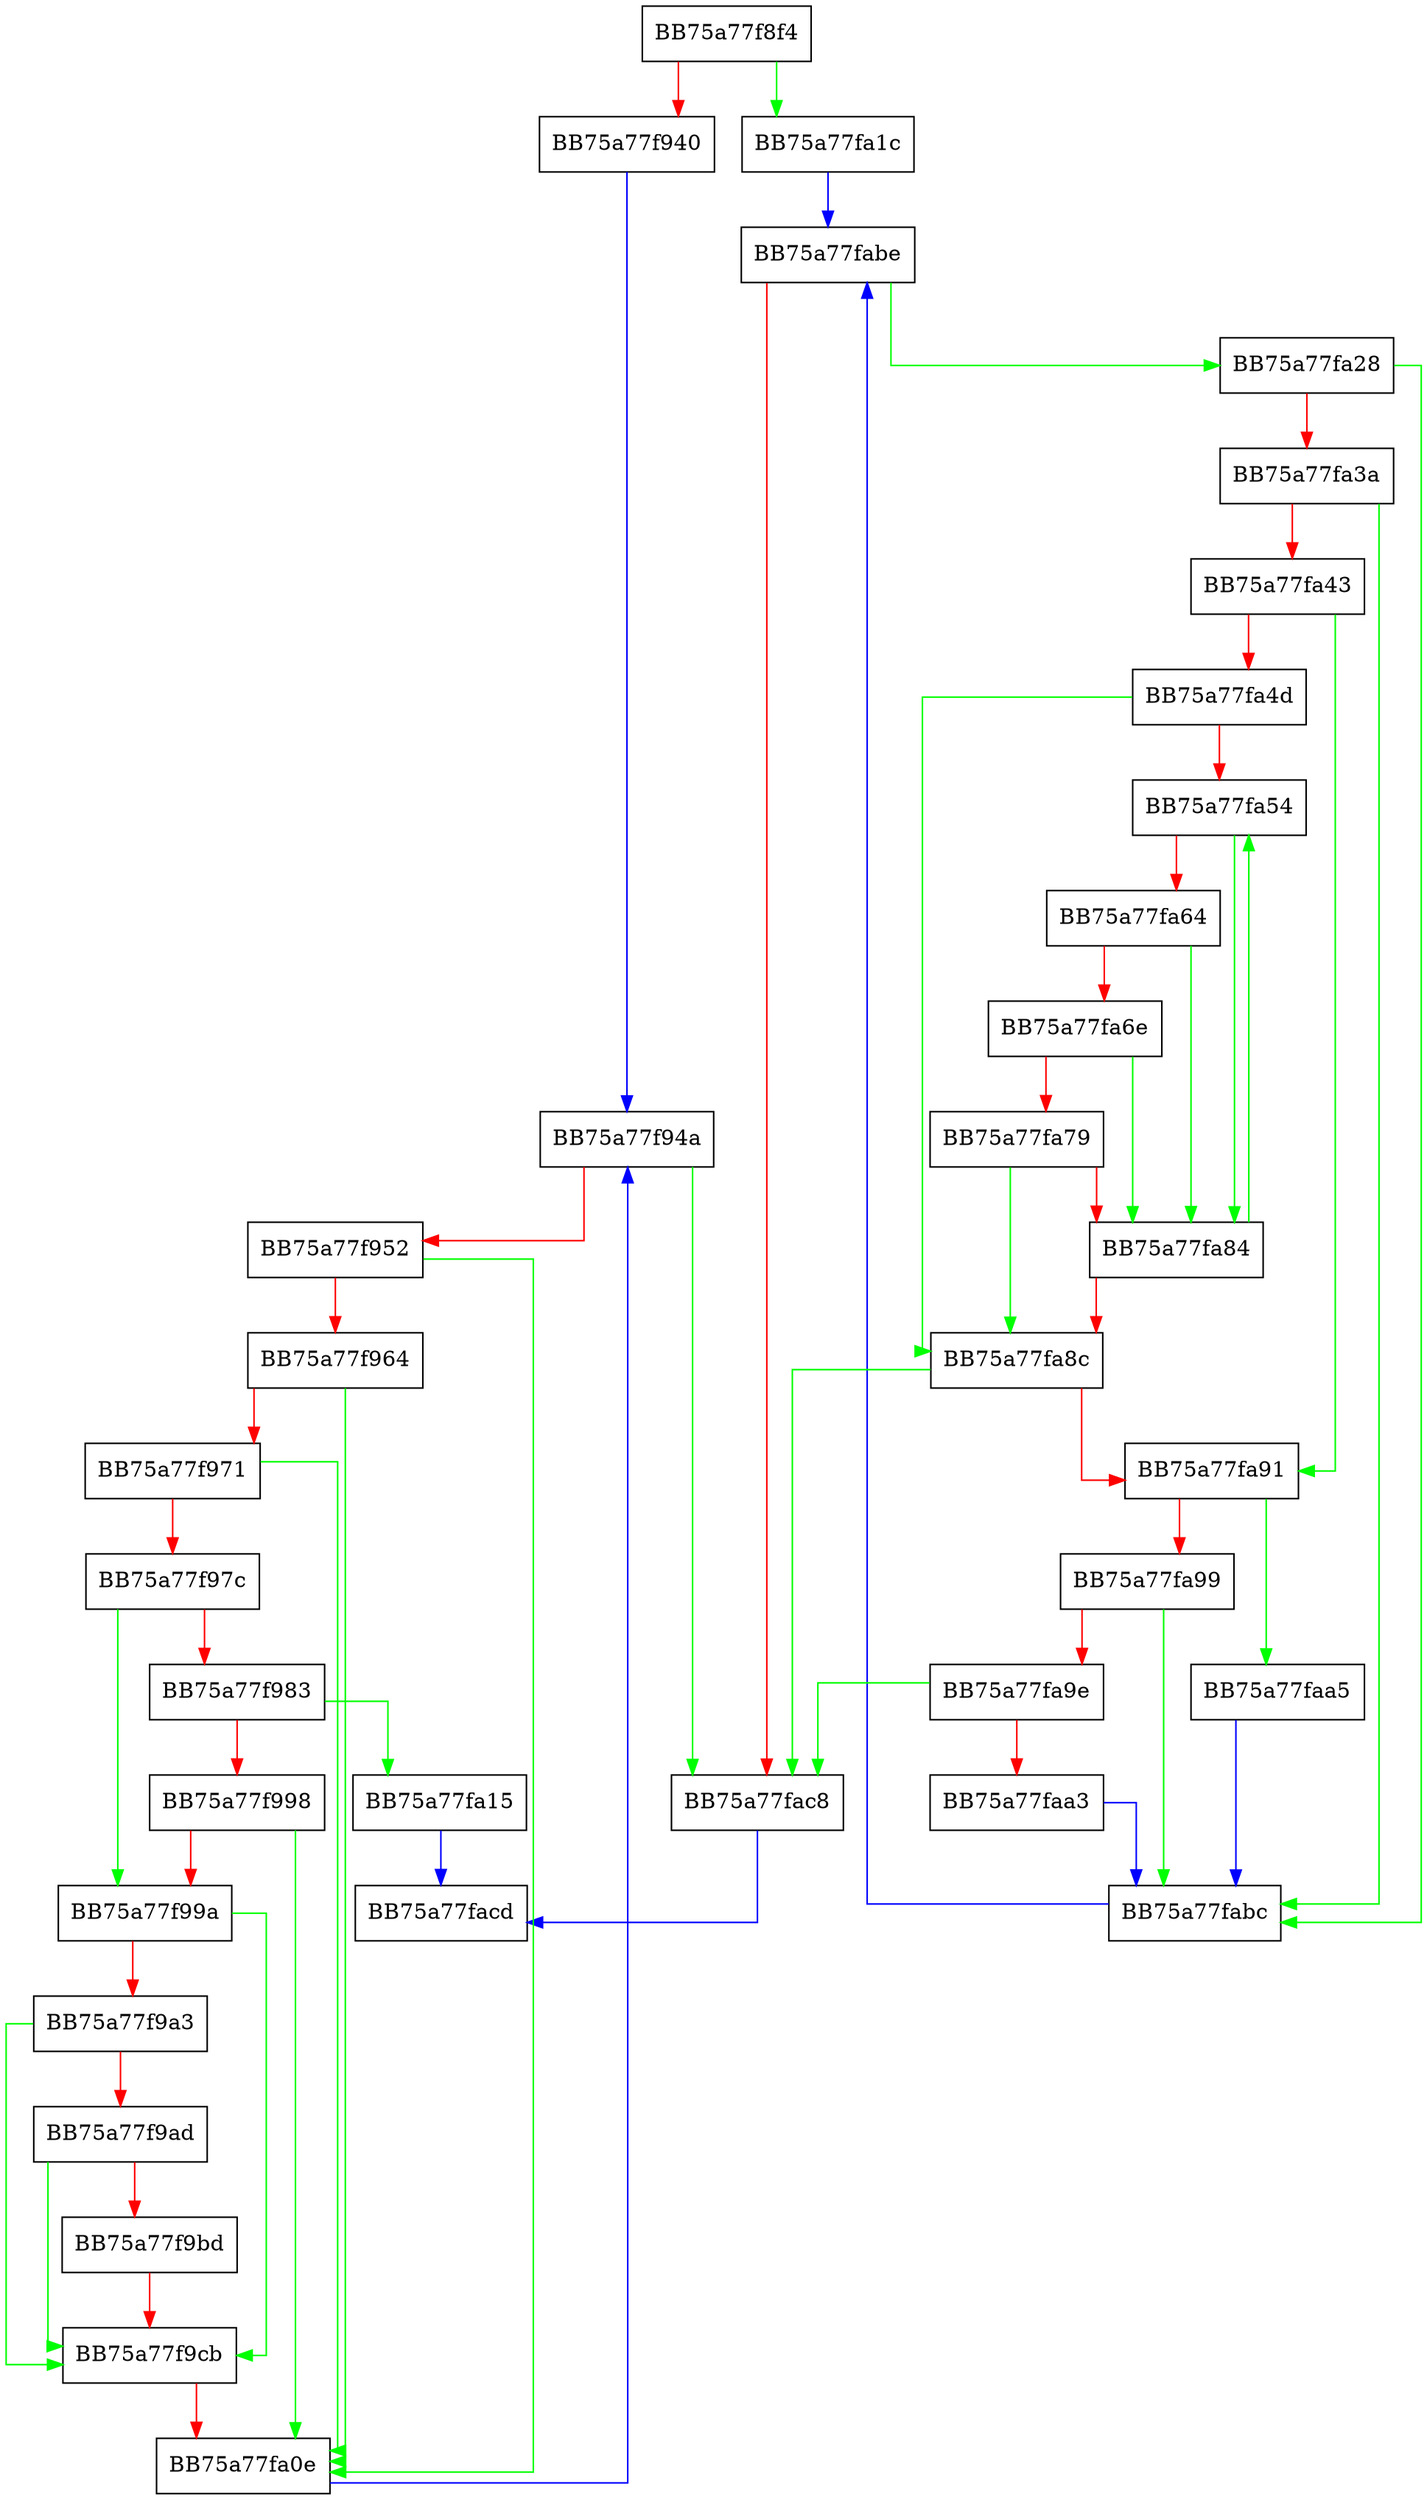 digraph __C_specific_handler {
  node [shape="box"];
  graph [splines=ortho];
  BB75a77f8f4 -> BB75a77fa1c [color="green"];
  BB75a77f8f4 -> BB75a77f940 [color="red"];
  BB75a77f940 -> BB75a77f94a [color="blue"];
  BB75a77f94a -> BB75a77fac8 [color="green"];
  BB75a77f94a -> BB75a77f952 [color="red"];
  BB75a77f952 -> BB75a77fa0e [color="green"];
  BB75a77f952 -> BB75a77f964 [color="red"];
  BB75a77f964 -> BB75a77fa0e [color="green"];
  BB75a77f964 -> BB75a77f971 [color="red"];
  BB75a77f971 -> BB75a77fa0e [color="green"];
  BB75a77f971 -> BB75a77f97c [color="red"];
  BB75a77f97c -> BB75a77f99a [color="green"];
  BB75a77f97c -> BB75a77f983 [color="red"];
  BB75a77f983 -> BB75a77fa15 [color="green"];
  BB75a77f983 -> BB75a77f998 [color="red"];
  BB75a77f998 -> BB75a77fa0e [color="green"];
  BB75a77f998 -> BB75a77f99a [color="red"];
  BB75a77f99a -> BB75a77f9cb [color="green"];
  BB75a77f99a -> BB75a77f9a3 [color="red"];
  BB75a77f9a3 -> BB75a77f9cb [color="green"];
  BB75a77f9a3 -> BB75a77f9ad [color="red"];
  BB75a77f9ad -> BB75a77f9cb [color="green"];
  BB75a77f9ad -> BB75a77f9bd [color="red"];
  BB75a77f9bd -> BB75a77f9cb [color="red"];
  BB75a77f9cb -> BB75a77fa0e [color="red"];
  BB75a77fa0e -> BB75a77f94a [color="blue"];
  BB75a77fa15 -> BB75a77facd [color="blue"];
  BB75a77fa1c -> BB75a77fabe [color="blue"];
  BB75a77fa28 -> BB75a77fabc [color="green"];
  BB75a77fa28 -> BB75a77fa3a [color="red"];
  BB75a77fa3a -> BB75a77fabc [color="green"];
  BB75a77fa3a -> BB75a77fa43 [color="red"];
  BB75a77fa43 -> BB75a77fa91 [color="green"];
  BB75a77fa43 -> BB75a77fa4d [color="red"];
  BB75a77fa4d -> BB75a77fa8c [color="green"];
  BB75a77fa4d -> BB75a77fa54 [color="red"];
  BB75a77fa54 -> BB75a77fa84 [color="green"];
  BB75a77fa54 -> BB75a77fa64 [color="red"];
  BB75a77fa64 -> BB75a77fa84 [color="green"];
  BB75a77fa64 -> BB75a77fa6e [color="red"];
  BB75a77fa6e -> BB75a77fa84 [color="green"];
  BB75a77fa6e -> BB75a77fa79 [color="red"];
  BB75a77fa79 -> BB75a77fa8c [color="green"];
  BB75a77fa79 -> BB75a77fa84 [color="red"];
  BB75a77fa84 -> BB75a77fa54 [color="green"];
  BB75a77fa84 -> BB75a77fa8c [color="red"];
  BB75a77fa8c -> BB75a77fac8 [color="green"];
  BB75a77fa8c -> BB75a77fa91 [color="red"];
  BB75a77fa91 -> BB75a77faa5 [color="green"];
  BB75a77fa91 -> BB75a77fa99 [color="red"];
  BB75a77fa99 -> BB75a77fabc [color="green"];
  BB75a77fa99 -> BB75a77fa9e [color="red"];
  BB75a77fa9e -> BB75a77fac8 [color="green"];
  BB75a77fa9e -> BB75a77faa3 [color="red"];
  BB75a77faa3 -> BB75a77fabc [color="blue"];
  BB75a77faa5 -> BB75a77fabc [color="blue"];
  BB75a77fabc -> BB75a77fabe [color="blue"];
  BB75a77fabe -> BB75a77fa28 [color="green"];
  BB75a77fabe -> BB75a77fac8 [color="red"];
  BB75a77fac8 -> BB75a77facd [color="blue"];
}